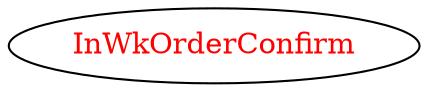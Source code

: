 digraph dependencyGraph {
 concentrate=true;
 ranksep="2.0";
 rankdir="LR"; 
 splines="ortho";
"InWkOrderConfirm" [fontcolor="red"];
}